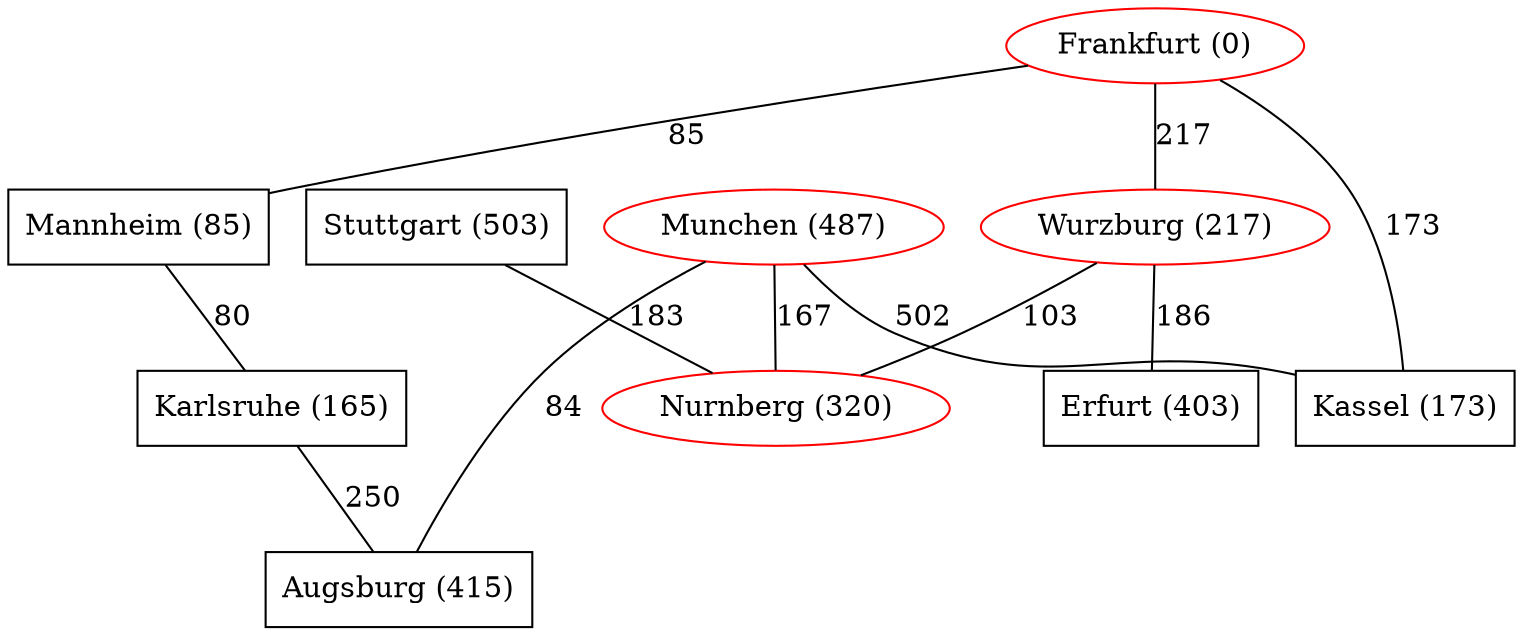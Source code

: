 digraph test {
	"Frankfurt (0)" [shape = oval, color = red]
	"Stuttgart (503)" [shape = box]
	"Mannheim (85)" [shape = box]
	"Karlsruhe (165)" [shape = box]
	"Augsburg (415)" [shape = box]
	"Munchen (487)" [shape = oval, color = red]
	"Wurzburg (217)" [shape = oval, color = red]
	"Erfurt (403)" [shape = box]
	"Nurnberg (320)" [shape = oval, color = red]
	"Kassel (173)" [shape = box]
	"Frankfurt (0)" -> "Mannheim (85)" [dir = none, label = 85]
	"Frankfurt (0)" -> "Wurzburg (217)" [dir = none, label = 217]
	"Frankfurt (0)" -> "Kassel (173)" [dir = none, label = 173]
	"Stuttgart (503)" -> "Nurnberg (320)" [dir = none, label = 183]
	"Mannheim (85)" -> "Karlsruhe (165)" [dir = none, label = 80]
	"Munchen (487)" -> "Augsburg (415)" [dir = none, label = 84]
	"Munchen (487)" -> "Kassel (173)" [dir = none, label = 502]
	"Munchen (487)" -> "Nurnberg (320)" [dir = none, label = 167]
	"Karlsruhe (165)" -> "Augsburg (415)" [dir = none, label = 250]
	"Wurzburg (217)" -> "Erfurt (403)" [dir = none, label = 186]
	"Wurzburg (217)" -> "Nurnberg (320)" [dir = none, label = 103]
}

